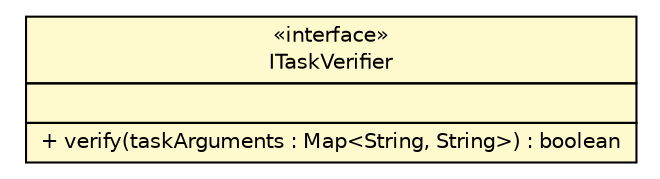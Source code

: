 #!/usr/local/bin/dot
#
# Class diagram 
# Generated by UMLGraph version 5.4 (http://www.umlgraph.org/)
#

digraph G {
	edge [fontname="Helvetica",fontsize=10,labelfontname="Helvetica",labelfontsize=10];
	node [fontname="Helvetica",fontsize=10,shape=plaintext];
	nodesep=0.25;
	ranksep=0.5;
	// com.singularity.ee.agent.systemagent.api.ITaskVerifier
	c163 [label=<<table title="com.singularity.ee.agent.systemagent.api.ITaskVerifier" border="0" cellborder="1" cellspacing="0" cellpadding="2" port="p" bgcolor="lemonChiffon" href="./ITaskVerifier.html">
		<tr><td><table border="0" cellspacing="0" cellpadding="1">
<tr><td align="center" balign="center"> &#171;interface&#187; </td></tr>
<tr><td align="center" balign="center"> ITaskVerifier </td></tr>
		</table></td></tr>
		<tr><td><table border="0" cellspacing="0" cellpadding="1">
<tr><td align="left" balign="left">  </td></tr>
		</table></td></tr>
		<tr><td><table border="0" cellspacing="0" cellpadding="1">
<tr><td align="left" balign="left"> + verify(taskArguments : Map&lt;String, String&gt;) : boolean </td></tr>
		</table></td></tr>
		</table>>, URL="./ITaskVerifier.html", fontname="Helvetica", fontcolor="black", fontsize=10.0];
}

